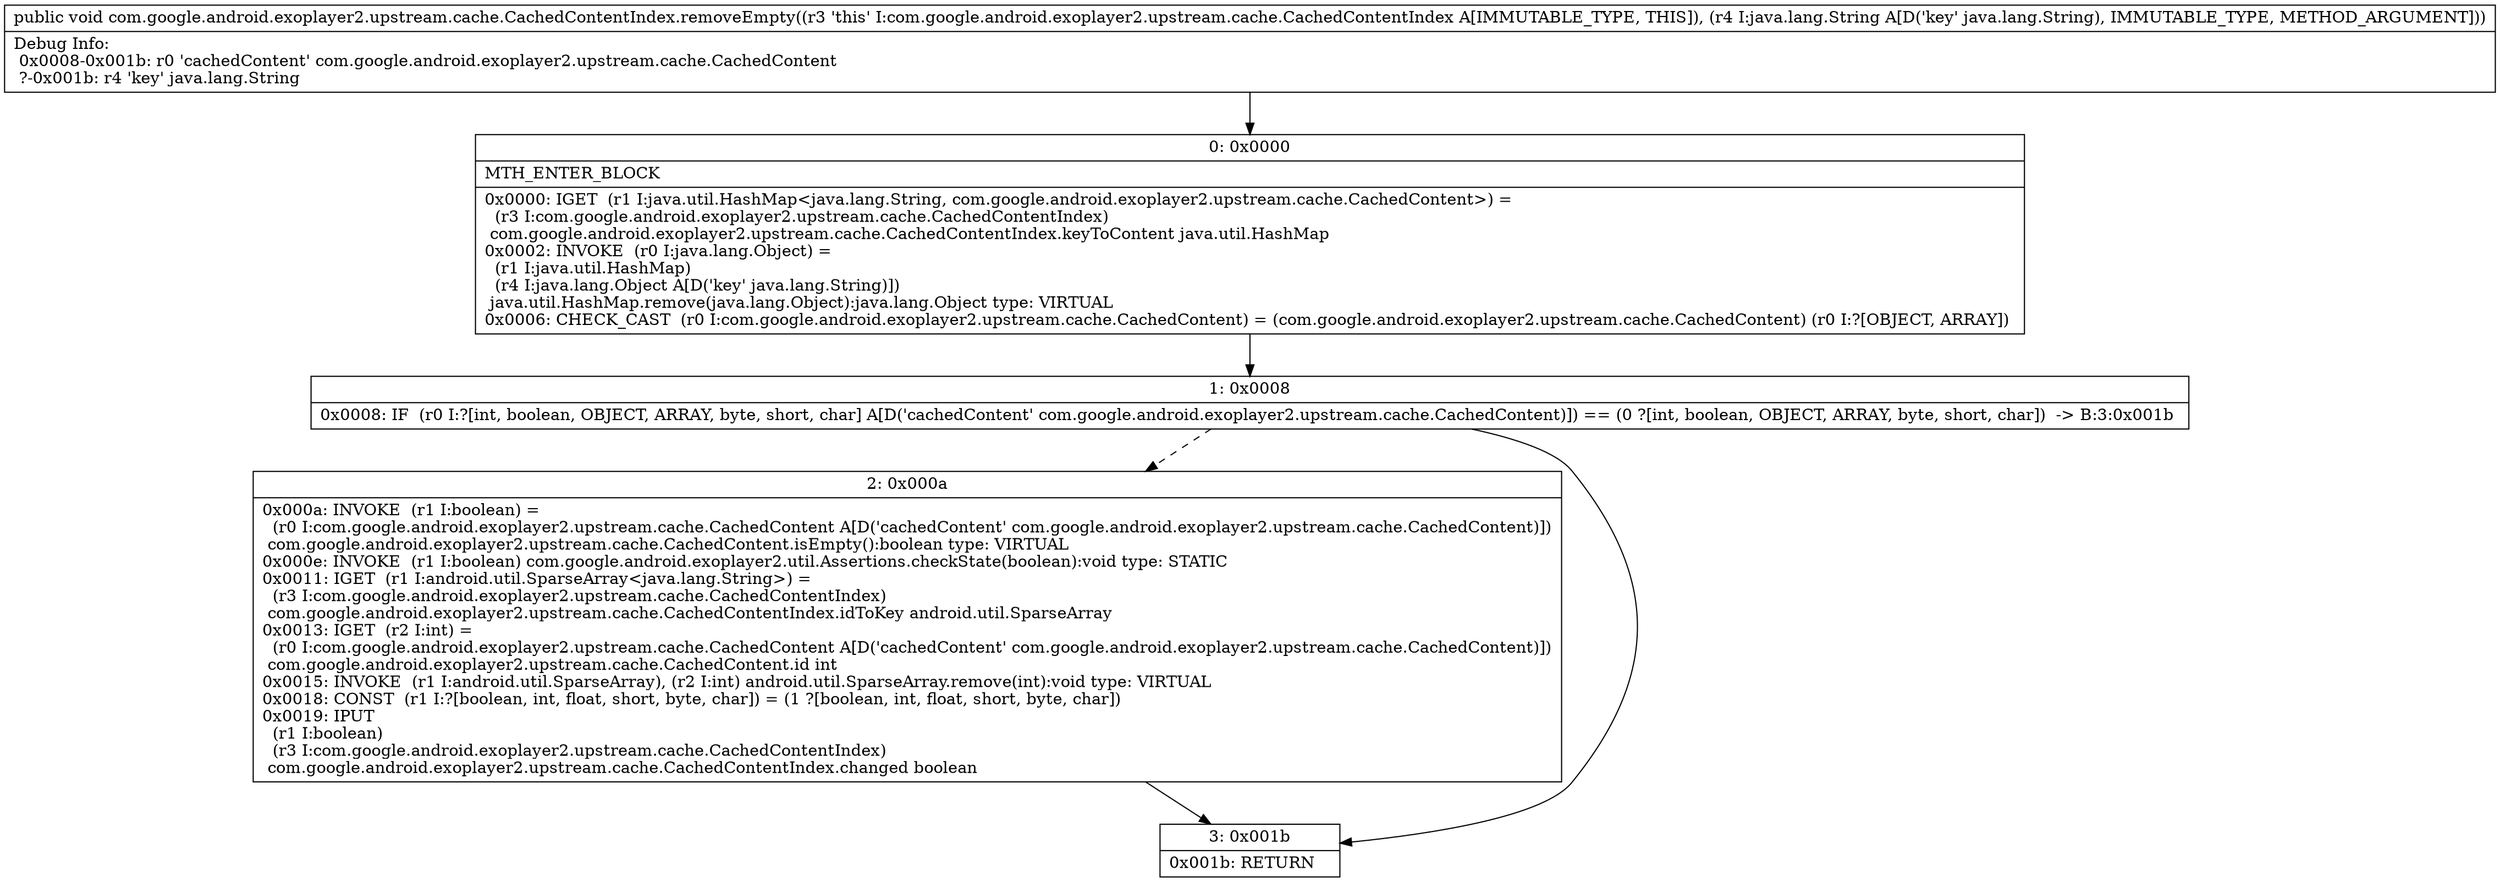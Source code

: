 digraph "CFG forcom.google.android.exoplayer2.upstream.cache.CachedContentIndex.removeEmpty(Ljava\/lang\/String;)V" {
Node_0 [shape=record,label="{0\:\ 0x0000|MTH_ENTER_BLOCK\l|0x0000: IGET  (r1 I:java.util.HashMap\<java.lang.String, com.google.android.exoplayer2.upstream.cache.CachedContent\>) = \l  (r3 I:com.google.android.exoplayer2.upstream.cache.CachedContentIndex)\l com.google.android.exoplayer2.upstream.cache.CachedContentIndex.keyToContent java.util.HashMap \l0x0002: INVOKE  (r0 I:java.lang.Object) = \l  (r1 I:java.util.HashMap)\l  (r4 I:java.lang.Object A[D('key' java.lang.String)])\l java.util.HashMap.remove(java.lang.Object):java.lang.Object type: VIRTUAL \l0x0006: CHECK_CAST  (r0 I:com.google.android.exoplayer2.upstream.cache.CachedContent) = (com.google.android.exoplayer2.upstream.cache.CachedContent) (r0 I:?[OBJECT, ARRAY]) \l}"];
Node_1 [shape=record,label="{1\:\ 0x0008|0x0008: IF  (r0 I:?[int, boolean, OBJECT, ARRAY, byte, short, char] A[D('cachedContent' com.google.android.exoplayer2.upstream.cache.CachedContent)]) == (0 ?[int, boolean, OBJECT, ARRAY, byte, short, char])  \-\> B:3:0x001b \l}"];
Node_2 [shape=record,label="{2\:\ 0x000a|0x000a: INVOKE  (r1 I:boolean) = \l  (r0 I:com.google.android.exoplayer2.upstream.cache.CachedContent A[D('cachedContent' com.google.android.exoplayer2.upstream.cache.CachedContent)])\l com.google.android.exoplayer2.upstream.cache.CachedContent.isEmpty():boolean type: VIRTUAL \l0x000e: INVOKE  (r1 I:boolean) com.google.android.exoplayer2.util.Assertions.checkState(boolean):void type: STATIC \l0x0011: IGET  (r1 I:android.util.SparseArray\<java.lang.String\>) = \l  (r3 I:com.google.android.exoplayer2.upstream.cache.CachedContentIndex)\l com.google.android.exoplayer2.upstream.cache.CachedContentIndex.idToKey android.util.SparseArray \l0x0013: IGET  (r2 I:int) = \l  (r0 I:com.google.android.exoplayer2.upstream.cache.CachedContent A[D('cachedContent' com.google.android.exoplayer2.upstream.cache.CachedContent)])\l com.google.android.exoplayer2.upstream.cache.CachedContent.id int \l0x0015: INVOKE  (r1 I:android.util.SparseArray), (r2 I:int) android.util.SparseArray.remove(int):void type: VIRTUAL \l0x0018: CONST  (r1 I:?[boolean, int, float, short, byte, char]) = (1 ?[boolean, int, float, short, byte, char]) \l0x0019: IPUT  \l  (r1 I:boolean)\l  (r3 I:com.google.android.exoplayer2.upstream.cache.CachedContentIndex)\l com.google.android.exoplayer2.upstream.cache.CachedContentIndex.changed boolean \l}"];
Node_3 [shape=record,label="{3\:\ 0x001b|0x001b: RETURN   \l}"];
MethodNode[shape=record,label="{public void com.google.android.exoplayer2.upstream.cache.CachedContentIndex.removeEmpty((r3 'this' I:com.google.android.exoplayer2.upstream.cache.CachedContentIndex A[IMMUTABLE_TYPE, THIS]), (r4 I:java.lang.String A[D('key' java.lang.String), IMMUTABLE_TYPE, METHOD_ARGUMENT]))  | Debug Info:\l  0x0008\-0x001b: r0 'cachedContent' com.google.android.exoplayer2.upstream.cache.CachedContent\l  ?\-0x001b: r4 'key' java.lang.String\l}"];
MethodNode -> Node_0;
Node_0 -> Node_1;
Node_1 -> Node_2[style=dashed];
Node_1 -> Node_3;
Node_2 -> Node_3;
}

